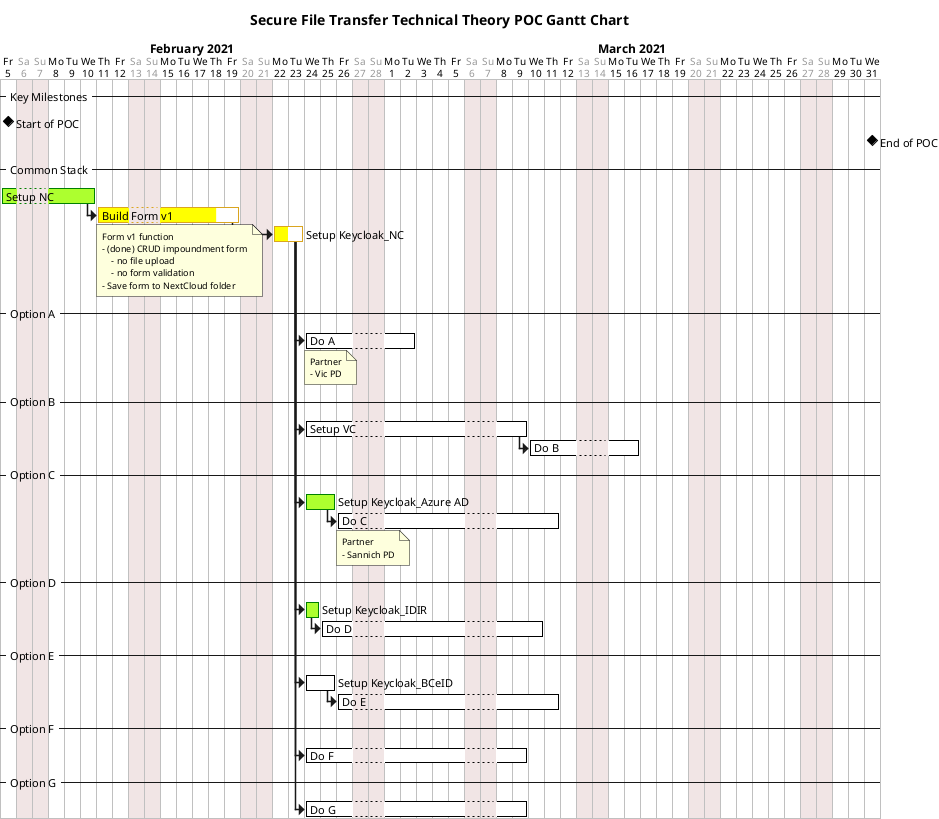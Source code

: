 @startgantt
hide footbox
printscale daily
saturday are closed
sunday are closed
title Secure File Transfer Technical Theory POC Gantt Chart
Project starts 2021-02-05
-- Key Milestones --
[Start of POC] happens at 2021-02-05
[End of POC] happens at 2021-03-31
-- Common Stack --
[Setup NC] is colored in GreenYellow/Green
[Setup NC] starts at 2021-02-05
[Setup NC] ends at 2021-02-10
[Setup NC] -> [Build Form v1]
[Build Form v1] ends at 2021-02-19
note bottom
'note left
Form v1 function
- (done) CRUD impoundment form
    - no file upload
    - no form validation
- Save form to NextCloud folder
end note
[Build Form v1] is colored in Yellow/GoldenRod
[Build Form v1] is 80% completed
[Build Form v1] -> [Setup Keycloak_NC]
[Setup Keycloak_NC] lasts 2 days
[Setup Keycloak_NC] is 50% completed
[Setup Keycloak_NC] is colored in Yellow/GoldenRod

-- Option A --
[Setup Keycloak_NC] -> [Do A]
[Do A] lasts 1 week
[Do A] is colored in White/Black
note bottom
'note left
Partner
- Vic PD
end note
-- Option B --
[Setup Keycloak_NC] -> [Setup VC]
[Setup VC] lasts 2 weeks
[Setup VC] is colored in White/Black
[Setup VC] -> [Do B]
[Do B] lasts 1 week
[Do B] is colored in White/Black
-- Option C --
[Setup Keycloak_NC] -> [Setup Keycloak_Azure AD]
[Setup Keycloak_Azure AD] is colored in GreenYellow/Green
[Setup Keycloak_Azure AD] lasts 2 days
[Setup Keycloak_Azure AD] -> [Do C]
[Do C] lasts 2 weeks
[Do C] is colored in White/Black
note bottom
'note left
Partner
- Sannich PD
end note
-- Option D --
[Setup Keycloak_NC] -> [Setup Keycloak_IDIR]
[Setup Keycloak_IDIR] is colored in GreenYellow/Green
[Setup Keycloak_IDIR] -> [Do D]
[Do D] lasts 2 weeks
[Do D] is colored in White/Black
-- Option E --
[Setup Keycloak_NC] -> [Setup Keycloak_BCeID]
[Setup Keycloak_BCeID] lasts 2 days
[Setup Keycloak_BCeID] is colored in White/Black
[Setup Keycloak_BCeID] -> [Do E]
[Do E] lasts 2 weeks
[Do E] is colored in White/Black
-- Option F --
[Setup Keycloak_NC] -> [Do F]
[Do F] lasts 2 weeks
[Do F] is colored in White/Black
-- Option G --
[Setup Keycloak_NC] -> [Do G]
[Do G] lasts 2 weeks
[Do G] is colored in White/Black
@endgantt